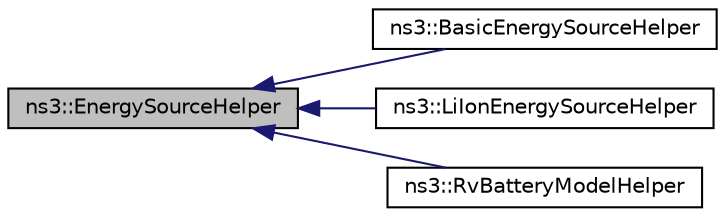 digraph "ns3::EnergySourceHelper"
{
 // LATEX_PDF_SIZE
  edge [fontname="Helvetica",fontsize="10",labelfontname="Helvetica",labelfontsize="10"];
  node [fontname="Helvetica",fontsize="10",shape=record];
  rankdir="LR";
  Node1 [label="ns3::EnergySourceHelper",height=0.2,width=0.4,color="black", fillcolor="grey75", style="filled", fontcolor="black",tooltip="Creates EnergySource objects."];
  Node1 -> Node2 [dir="back",color="midnightblue",fontsize="10",style="solid",fontname="Helvetica"];
  Node2 [label="ns3::BasicEnergySourceHelper",height=0.2,width=0.4,color="black", fillcolor="white", style="filled",URL="$classns3_1_1_basic_energy_source_helper.html",tooltip="Creates a BasicEnergySource object."];
  Node1 -> Node3 [dir="back",color="midnightblue",fontsize="10",style="solid",fontname="Helvetica"];
  Node3 [label="ns3::LiIonEnergySourceHelper",height=0.2,width=0.4,color="black", fillcolor="white", style="filled",URL="$classns3_1_1_li_ion_energy_source_helper.html",tooltip="Creates a LiIonEnergySource object."];
  Node1 -> Node4 [dir="back",color="midnightblue",fontsize="10",style="solid",fontname="Helvetica"];
  Node4 [label="ns3::RvBatteryModelHelper",height=0.2,width=0.4,color="black", fillcolor="white", style="filled",URL="$classns3_1_1_rv_battery_model_helper.html",tooltip="Creates a RvBatteryModel object."];
}
